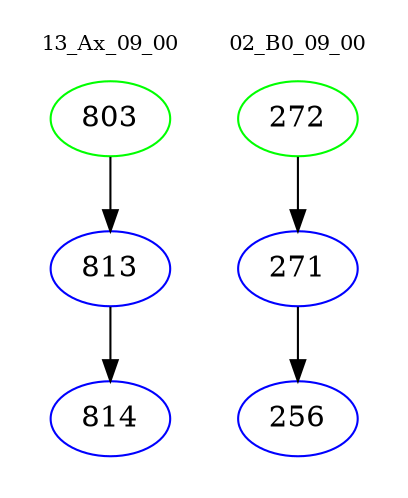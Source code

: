 digraph{
subgraph cluster_0 {
color = white
label = "13_Ax_09_00";
fontsize=10;
T0_803 [label="803", color="green"]
T0_803 -> T0_813 [color="black"]
T0_813 [label="813", color="blue"]
T0_813 -> T0_814 [color="black"]
T0_814 [label="814", color="blue"]
}
subgraph cluster_1 {
color = white
label = "02_B0_09_00";
fontsize=10;
T1_272 [label="272", color="green"]
T1_272 -> T1_271 [color="black"]
T1_271 [label="271", color="blue"]
T1_271 -> T1_256 [color="black"]
T1_256 [label="256", color="blue"]
}
}
